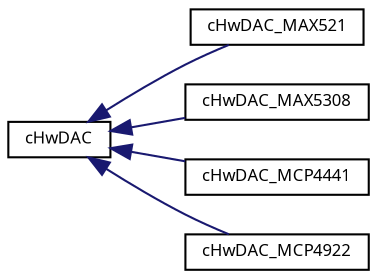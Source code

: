 digraph "Graphical Class Hierarchy"
{
  edge [fontname="Sans",fontsize="8",labelfontname="Sans",labelfontsize="8"];
  node [fontname="Sans",fontsize="8",shape=record];
  rankdir="LR";
  Node1 [label="cHwDAC",height=0.2,width=0.4,color="black", fillcolor="white", style="filled",URL="$classc_hw_d_a_c.html",tooltip="Abstract class supporting the digital to analog converter (DAC) "];
  Node1 -> Node2 [dir="back",color="midnightblue",fontsize="8",style="solid",fontname="Sans"];
  Node2 [label="cHwDAC_MAX521",height=0.2,width=0.4,color="black", fillcolor="white", style="filled",URL="$classc_hw_d_a_c___m_a_x521.html",tooltip="Digital-to-analog converter MAX521. "];
  Node1 -> Node3 [dir="back",color="midnightblue",fontsize="8",style="solid",fontname="Sans"];
  Node3 [label="cHwDAC_MAX5308",height=0.2,width=0.4,color="black", fillcolor="white", style="filled",URL="$classc_hw_d_a_c___m_a_x5308.html",tooltip="Digital-to-analog converter MAX5308. "];
  Node1 -> Node4 [dir="back",color="midnightblue",fontsize="8",style="solid",fontname="Sans"];
  Node4 [label="cHwDAC_MCP4441",height=0.2,width=0.4,color="black", fillcolor="white", style="filled",URL="$classc_hw_d_a_c___m_c_p4441.html",tooltip="Digital potentiometer MCP4441. "];
  Node1 -> Node5 [dir="back",color="midnightblue",fontsize="8",style="solid",fontname="Sans"];
  Node5 [label="cHwDAC_MCP4922",height=0.2,width=0.4,color="black", fillcolor="white", style="filled",URL="$classc_hw_d_a_c___m_c_p4922.html",tooltip="Digital-to-analog converter MCP4922. "];
}

